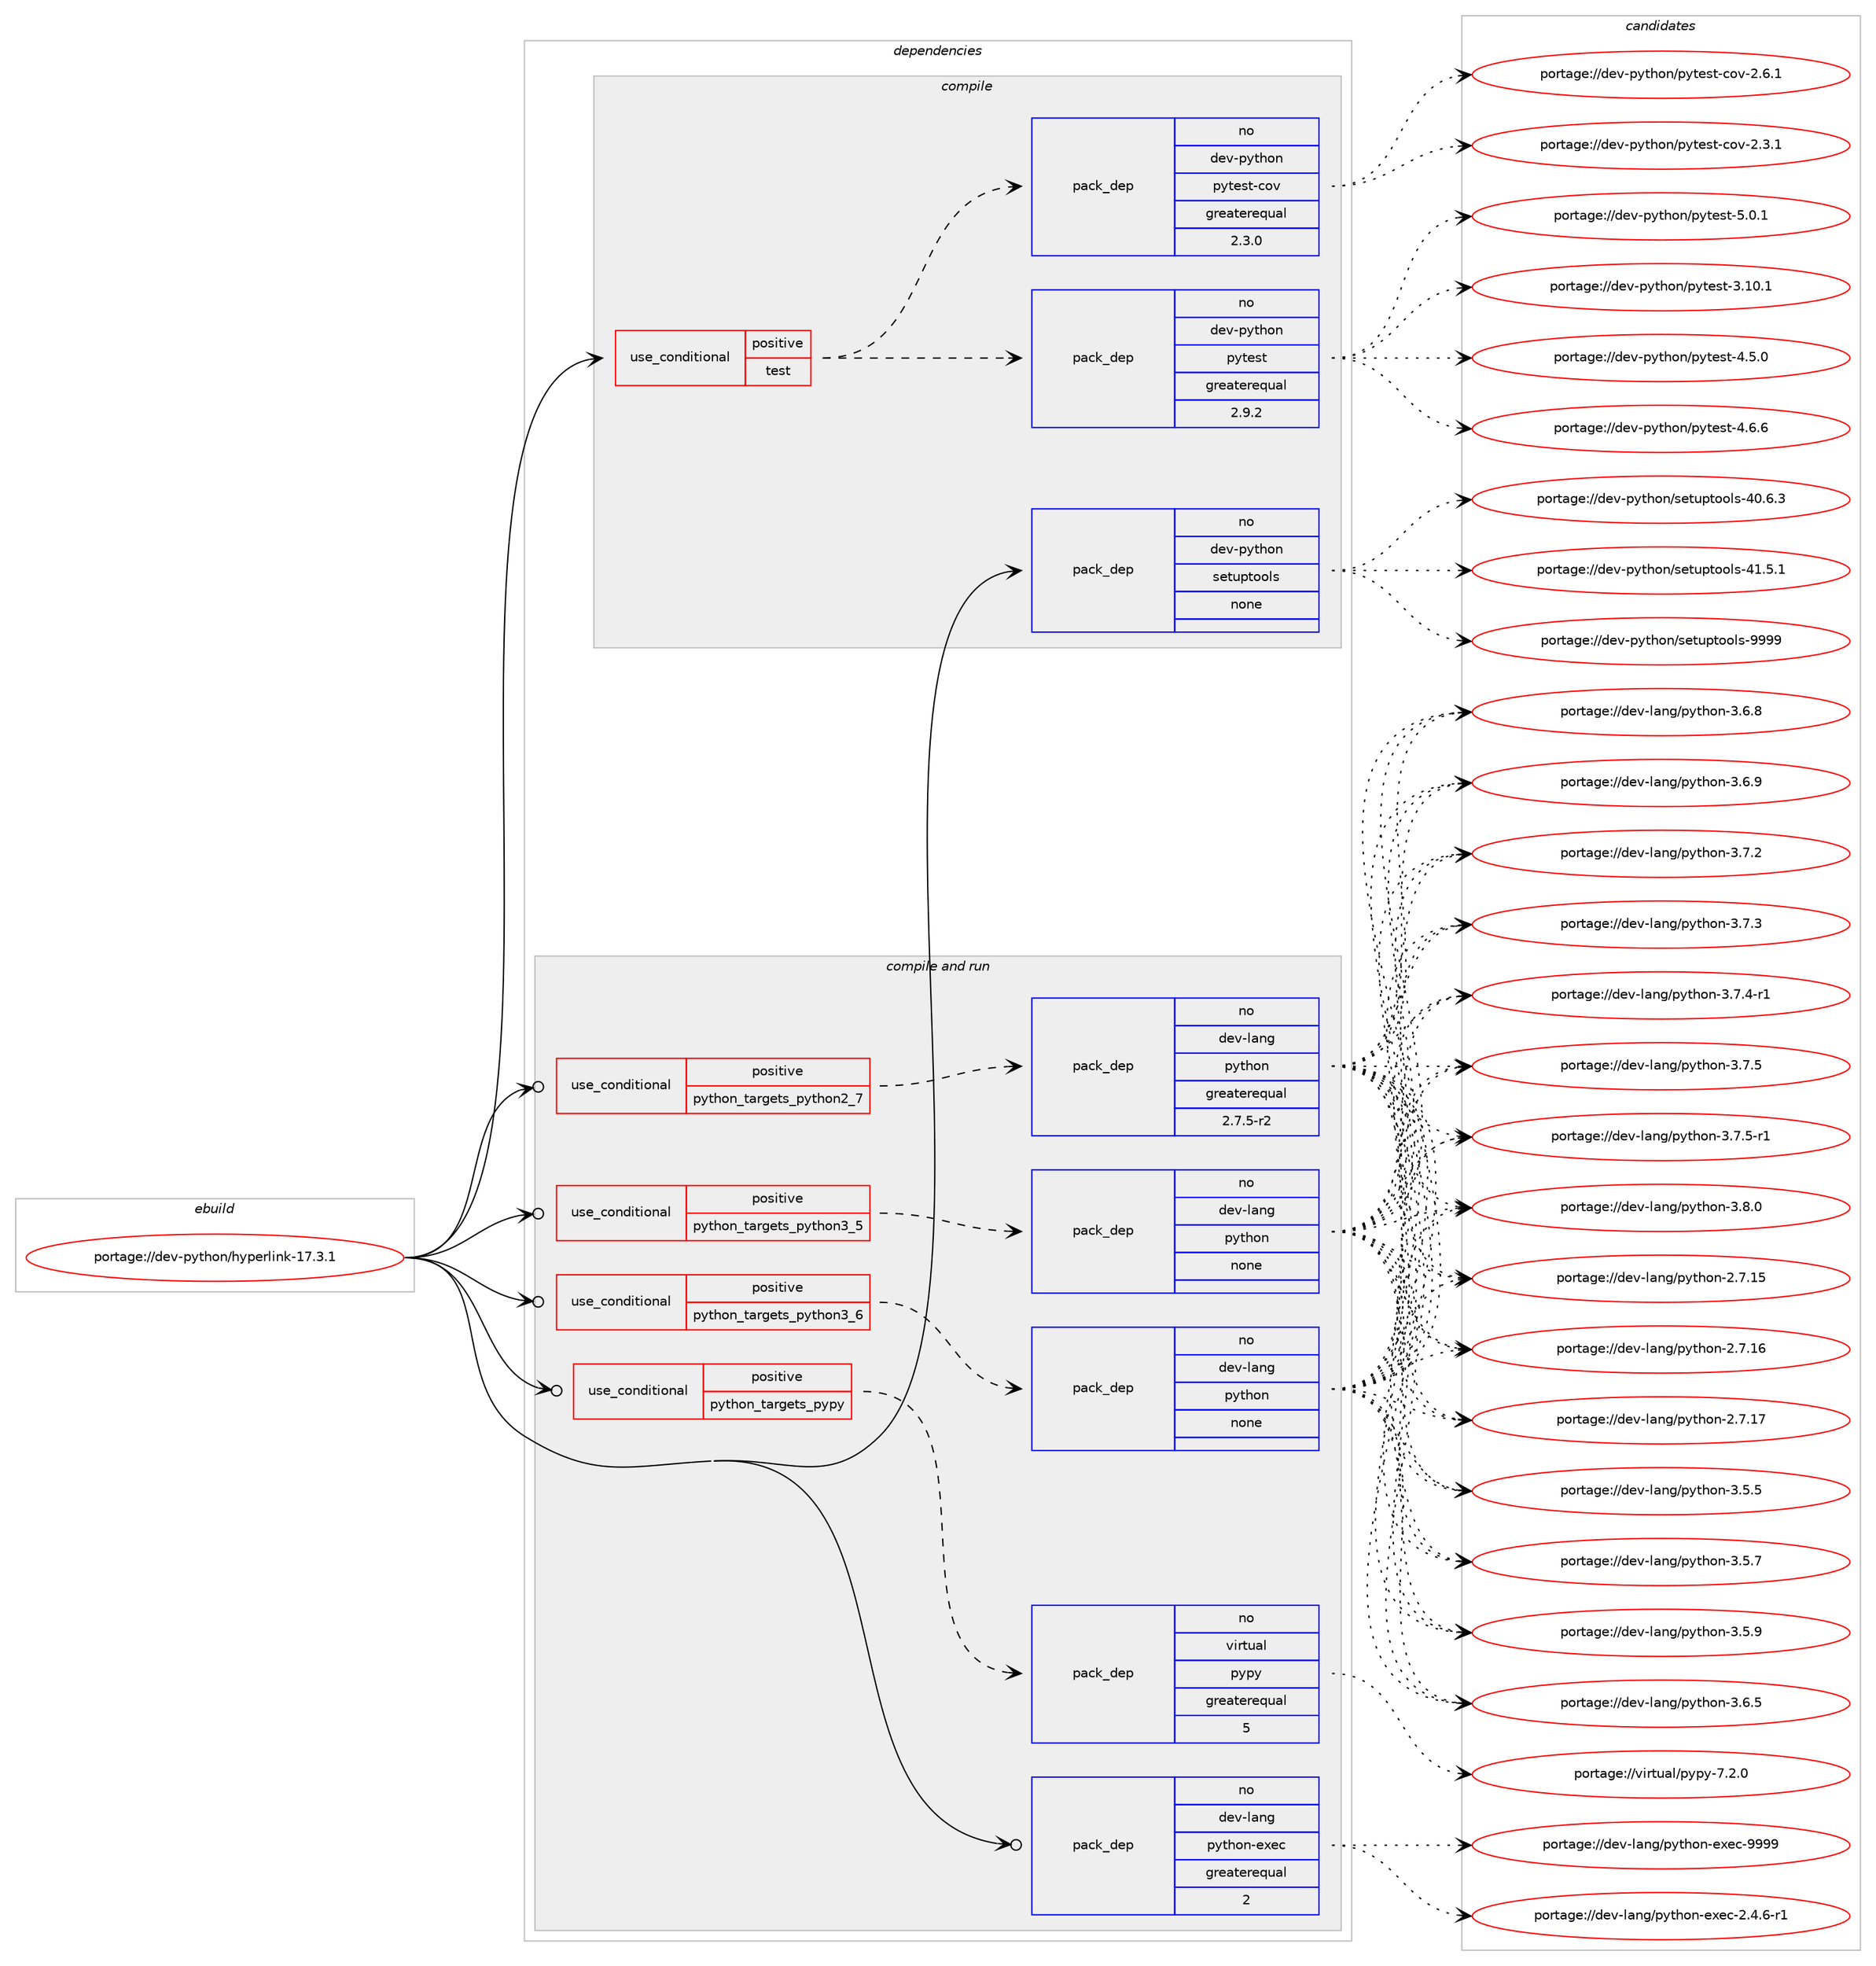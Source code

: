 digraph prolog {

# *************
# Graph options
# *************

newrank=true;
concentrate=true;
compound=true;
graph [rankdir=LR,fontname=Helvetica,fontsize=10,ranksep=1.5];#, ranksep=2.5, nodesep=0.2];
edge  [arrowhead=vee];
node  [fontname=Helvetica,fontsize=10];

# **********
# The ebuild
# **********

subgraph cluster_leftcol {
color=gray;
rank=same;
label=<<i>ebuild</i>>;
id [label="portage://dev-python/hyperlink-17.3.1", color=red, width=4, href="../dev-python/hyperlink-17.3.1.svg"];
}

# ****************
# The dependencies
# ****************

subgraph cluster_midcol {
color=gray;
label=<<i>dependencies</i>>;
subgraph cluster_compile {
fillcolor="#eeeeee";
style=filled;
label=<<i>compile</i>>;
subgraph cond29903 {
dependency143744 [label=<<TABLE BORDER="0" CELLBORDER="1" CELLSPACING="0" CELLPADDING="4"><TR><TD ROWSPAN="3" CELLPADDING="10">use_conditional</TD></TR><TR><TD>positive</TD></TR><TR><TD>test</TD></TR></TABLE>>, shape=none, color=red];
subgraph pack110521 {
dependency143745 [label=<<TABLE BORDER="0" CELLBORDER="1" CELLSPACING="0" CELLPADDING="4" WIDTH="220"><TR><TD ROWSPAN="6" CELLPADDING="30">pack_dep</TD></TR><TR><TD WIDTH="110">no</TD></TR><TR><TD>dev-python</TD></TR><TR><TD>pytest</TD></TR><TR><TD>greaterequal</TD></TR><TR><TD>2.9.2</TD></TR></TABLE>>, shape=none, color=blue];
}
dependency143744:e -> dependency143745:w [weight=20,style="dashed",arrowhead="vee"];
subgraph pack110522 {
dependency143746 [label=<<TABLE BORDER="0" CELLBORDER="1" CELLSPACING="0" CELLPADDING="4" WIDTH="220"><TR><TD ROWSPAN="6" CELLPADDING="30">pack_dep</TD></TR><TR><TD WIDTH="110">no</TD></TR><TR><TD>dev-python</TD></TR><TR><TD>pytest-cov</TD></TR><TR><TD>greaterequal</TD></TR><TR><TD>2.3.0</TD></TR></TABLE>>, shape=none, color=blue];
}
dependency143744:e -> dependency143746:w [weight=20,style="dashed",arrowhead="vee"];
}
id:e -> dependency143744:w [weight=20,style="solid",arrowhead="vee"];
subgraph pack110523 {
dependency143747 [label=<<TABLE BORDER="0" CELLBORDER="1" CELLSPACING="0" CELLPADDING="4" WIDTH="220"><TR><TD ROWSPAN="6" CELLPADDING="30">pack_dep</TD></TR><TR><TD WIDTH="110">no</TD></TR><TR><TD>dev-python</TD></TR><TR><TD>setuptools</TD></TR><TR><TD>none</TD></TR><TR><TD></TD></TR></TABLE>>, shape=none, color=blue];
}
id:e -> dependency143747:w [weight=20,style="solid",arrowhead="vee"];
}
subgraph cluster_compileandrun {
fillcolor="#eeeeee";
style=filled;
label=<<i>compile and run</i>>;
subgraph cond29904 {
dependency143748 [label=<<TABLE BORDER="0" CELLBORDER="1" CELLSPACING="0" CELLPADDING="4"><TR><TD ROWSPAN="3" CELLPADDING="10">use_conditional</TD></TR><TR><TD>positive</TD></TR><TR><TD>python_targets_pypy</TD></TR></TABLE>>, shape=none, color=red];
subgraph pack110524 {
dependency143749 [label=<<TABLE BORDER="0" CELLBORDER="1" CELLSPACING="0" CELLPADDING="4" WIDTH="220"><TR><TD ROWSPAN="6" CELLPADDING="30">pack_dep</TD></TR><TR><TD WIDTH="110">no</TD></TR><TR><TD>virtual</TD></TR><TR><TD>pypy</TD></TR><TR><TD>greaterequal</TD></TR><TR><TD>5</TD></TR></TABLE>>, shape=none, color=blue];
}
dependency143748:e -> dependency143749:w [weight=20,style="dashed",arrowhead="vee"];
}
id:e -> dependency143748:w [weight=20,style="solid",arrowhead="odotvee"];
subgraph cond29905 {
dependency143750 [label=<<TABLE BORDER="0" CELLBORDER="1" CELLSPACING="0" CELLPADDING="4"><TR><TD ROWSPAN="3" CELLPADDING="10">use_conditional</TD></TR><TR><TD>positive</TD></TR><TR><TD>python_targets_python2_7</TD></TR></TABLE>>, shape=none, color=red];
subgraph pack110525 {
dependency143751 [label=<<TABLE BORDER="0" CELLBORDER="1" CELLSPACING="0" CELLPADDING="4" WIDTH="220"><TR><TD ROWSPAN="6" CELLPADDING="30">pack_dep</TD></TR><TR><TD WIDTH="110">no</TD></TR><TR><TD>dev-lang</TD></TR><TR><TD>python</TD></TR><TR><TD>greaterequal</TD></TR><TR><TD>2.7.5-r2</TD></TR></TABLE>>, shape=none, color=blue];
}
dependency143750:e -> dependency143751:w [weight=20,style="dashed",arrowhead="vee"];
}
id:e -> dependency143750:w [weight=20,style="solid",arrowhead="odotvee"];
subgraph cond29906 {
dependency143752 [label=<<TABLE BORDER="0" CELLBORDER="1" CELLSPACING="0" CELLPADDING="4"><TR><TD ROWSPAN="3" CELLPADDING="10">use_conditional</TD></TR><TR><TD>positive</TD></TR><TR><TD>python_targets_python3_5</TD></TR></TABLE>>, shape=none, color=red];
subgraph pack110526 {
dependency143753 [label=<<TABLE BORDER="0" CELLBORDER="1" CELLSPACING="0" CELLPADDING="4" WIDTH="220"><TR><TD ROWSPAN="6" CELLPADDING="30">pack_dep</TD></TR><TR><TD WIDTH="110">no</TD></TR><TR><TD>dev-lang</TD></TR><TR><TD>python</TD></TR><TR><TD>none</TD></TR><TR><TD></TD></TR></TABLE>>, shape=none, color=blue];
}
dependency143752:e -> dependency143753:w [weight=20,style="dashed",arrowhead="vee"];
}
id:e -> dependency143752:w [weight=20,style="solid",arrowhead="odotvee"];
subgraph cond29907 {
dependency143754 [label=<<TABLE BORDER="0" CELLBORDER="1" CELLSPACING="0" CELLPADDING="4"><TR><TD ROWSPAN="3" CELLPADDING="10">use_conditional</TD></TR><TR><TD>positive</TD></TR><TR><TD>python_targets_python3_6</TD></TR></TABLE>>, shape=none, color=red];
subgraph pack110527 {
dependency143755 [label=<<TABLE BORDER="0" CELLBORDER="1" CELLSPACING="0" CELLPADDING="4" WIDTH="220"><TR><TD ROWSPAN="6" CELLPADDING="30">pack_dep</TD></TR><TR><TD WIDTH="110">no</TD></TR><TR><TD>dev-lang</TD></TR><TR><TD>python</TD></TR><TR><TD>none</TD></TR><TR><TD></TD></TR></TABLE>>, shape=none, color=blue];
}
dependency143754:e -> dependency143755:w [weight=20,style="dashed",arrowhead="vee"];
}
id:e -> dependency143754:w [weight=20,style="solid",arrowhead="odotvee"];
subgraph pack110528 {
dependency143756 [label=<<TABLE BORDER="0" CELLBORDER="1" CELLSPACING="0" CELLPADDING="4" WIDTH="220"><TR><TD ROWSPAN="6" CELLPADDING="30">pack_dep</TD></TR><TR><TD WIDTH="110">no</TD></TR><TR><TD>dev-lang</TD></TR><TR><TD>python-exec</TD></TR><TR><TD>greaterequal</TD></TR><TR><TD>2</TD></TR></TABLE>>, shape=none, color=blue];
}
id:e -> dependency143756:w [weight=20,style="solid",arrowhead="odotvee"];
}
subgraph cluster_run {
fillcolor="#eeeeee";
style=filled;
label=<<i>run</i>>;
}
}

# **************
# The candidates
# **************

subgraph cluster_choices {
rank=same;
color=gray;
label=<<i>candidates</i>>;

subgraph choice110521 {
color=black;
nodesep=1;
choiceportage100101118451121211161041111104711212111610111511645514649484649 [label="portage://dev-python/pytest-3.10.1", color=red, width=4,href="../dev-python/pytest-3.10.1.svg"];
choiceportage1001011184511212111610411111047112121116101115116455246534648 [label="portage://dev-python/pytest-4.5.0", color=red, width=4,href="../dev-python/pytest-4.5.0.svg"];
choiceportage1001011184511212111610411111047112121116101115116455246544654 [label="portage://dev-python/pytest-4.6.6", color=red, width=4,href="../dev-python/pytest-4.6.6.svg"];
choiceportage1001011184511212111610411111047112121116101115116455346484649 [label="portage://dev-python/pytest-5.0.1", color=red, width=4,href="../dev-python/pytest-5.0.1.svg"];
dependency143745:e -> choiceportage100101118451121211161041111104711212111610111511645514649484649:w [style=dotted,weight="100"];
dependency143745:e -> choiceportage1001011184511212111610411111047112121116101115116455246534648:w [style=dotted,weight="100"];
dependency143745:e -> choiceportage1001011184511212111610411111047112121116101115116455246544654:w [style=dotted,weight="100"];
dependency143745:e -> choiceportage1001011184511212111610411111047112121116101115116455346484649:w [style=dotted,weight="100"];
}
subgraph choice110522 {
color=black;
nodesep=1;
choiceportage10010111845112121116104111110471121211161011151164599111118455046514649 [label="portage://dev-python/pytest-cov-2.3.1", color=red, width=4,href="../dev-python/pytest-cov-2.3.1.svg"];
choiceportage10010111845112121116104111110471121211161011151164599111118455046544649 [label="portage://dev-python/pytest-cov-2.6.1", color=red, width=4,href="../dev-python/pytest-cov-2.6.1.svg"];
dependency143746:e -> choiceportage10010111845112121116104111110471121211161011151164599111118455046514649:w [style=dotted,weight="100"];
dependency143746:e -> choiceportage10010111845112121116104111110471121211161011151164599111118455046544649:w [style=dotted,weight="100"];
}
subgraph choice110523 {
color=black;
nodesep=1;
choiceportage100101118451121211161041111104711510111611711211611111110811545524846544651 [label="portage://dev-python/setuptools-40.6.3", color=red, width=4,href="../dev-python/setuptools-40.6.3.svg"];
choiceportage100101118451121211161041111104711510111611711211611111110811545524946534649 [label="portage://dev-python/setuptools-41.5.1", color=red, width=4,href="../dev-python/setuptools-41.5.1.svg"];
choiceportage10010111845112121116104111110471151011161171121161111111081154557575757 [label="portage://dev-python/setuptools-9999", color=red, width=4,href="../dev-python/setuptools-9999.svg"];
dependency143747:e -> choiceportage100101118451121211161041111104711510111611711211611111110811545524846544651:w [style=dotted,weight="100"];
dependency143747:e -> choiceportage100101118451121211161041111104711510111611711211611111110811545524946534649:w [style=dotted,weight="100"];
dependency143747:e -> choiceportage10010111845112121116104111110471151011161171121161111111081154557575757:w [style=dotted,weight="100"];
}
subgraph choice110524 {
color=black;
nodesep=1;
choiceportage1181051141161179710847112121112121455546504648 [label="portage://virtual/pypy-7.2.0", color=red, width=4,href="../virtual/pypy-7.2.0.svg"];
dependency143749:e -> choiceportage1181051141161179710847112121112121455546504648:w [style=dotted,weight="100"];
}
subgraph choice110525 {
color=black;
nodesep=1;
choiceportage10010111845108971101034711212111610411111045504655464953 [label="portage://dev-lang/python-2.7.15", color=red, width=4,href="../dev-lang/python-2.7.15.svg"];
choiceportage10010111845108971101034711212111610411111045504655464954 [label="portage://dev-lang/python-2.7.16", color=red, width=4,href="../dev-lang/python-2.7.16.svg"];
choiceportage10010111845108971101034711212111610411111045504655464955 [label="portage://dev-lang/python-2.7.17", color=red, width=4,href="../dev-lang/python-2.7.17.svg"];
choiceportage100101118451089711010347112121116104111110455146534653 [label="portage://dev-lang/python-3.5.5", color=red, width=4,href="../dev-lang/python-3.5.5.svg"];
choiceportage100101118451089711010347112121116104111110455146534655 [label="portage://dev-lang/python-3.5.7", color=red, width=4,href="../dev-lang/python-3.5.7.svg"];
choiceportage100101118451089711010347112121116104111110455146534657 [label="portage://dev-lang/python-3.5.9", color=red, width=4,href="../dev-lang/python-3.5.9.svg"];
choiceportage100101118451089711010347112121116104111110455146544653 [label="portage://dev-lang/python-3.6.5", color=red, width=4,href="../dev-lang/python-3.6.5.svg"];
choiceportage100101118451089711010347112121116104111110455146544656 [label="portage://dev-lang/python-3.6.8", color=red, width=4,href="../dev-lang/python-3.6.8.svg"];
choiceportage100101118451089711010347112121116104111110455146544657 [label="portage://dev-lang/python-3.6.9", color=red, width=4,href="../dev-lang/python-3.6.9.svg"];
choiceportage100101118451089711010347112121116104111110455146554650 [label="portage://dev-lang/python-3.7.2", color=red, width=4,href="../dev-lang/python-3.7.2.svg"];
choiceportage100101118451089711010347112121116104111110455146554651 [label="portage://dev-lang/python-3.7.3", color=red, width=4,href="../dev-lang/python-3.7.3.svg"];
choiceportage1001011184510897110103471121211161041111104551465546524511449 [label="portage://dev-lang/python-3.7.4-r1", color=red, width=4,href="../dev-lang/python-3.7.4-r1.svg"];
choiceportage100101118451089711010347112121116104111110455146554653 [label="portage://dev-lang/python-3.7.5", color=red, width=4,href="../dev-lang/python-3.7.5.svg"];
choiceportage1001011184510897110103471121211161041111104551465546534511449 [label="portage://dev-lang/python-3.7.5-r1", color=red, width=4,href="../dev-lang/python-3.7.5-r1.svg"];
choiceportage100101118451089711010347112121116104111110455146564648 [label="portage://dev-lang/python-3.8.0", color=red, width=4,href="../dev-lang/python-3.8.0.svg"];
dependency143751:e -> choiceportage10010111845108971101034711212111610411111045504655464953:w [style=dotted,weight="100"];
dependency143751:e -> choiceportage10010111845108971101034711212111610411111045504655464954:w [style=dotted,weight="100"];
dependency143751:e -> choiceportage10010111845108971101034711212111610411111045504655464955:w [style=dotted,weight="100"];
dependency143751:e -> choiceportage100101118451089711010347112121116104111110455146534653:w [style=dotted,weight="100"];
dependency143751:e -> choiceportage100101118451089711010347112121116104111110455146534655:w [style=dotted,weight="100"];
dependency143751:e -> choiceportage100101118451089711010347112121116104111110455146534657:w [style=dotted,weight="100"];
dependency143751:e -> choiceportage100101118451089711010347112121116104111110455146544653:w [style=dotted,weight="100"];
dependency143751:e -> choiceportage100101118451089711010347112121116104111110455146544656:w [style=dotted,weight="100"];
dependency143751:e -> choiceportage100101118451089711010347112121116104111110455146544657:w [style=dotted,weight="100"];
dependency143751:e -> choiceportage100101118451089711010347112121116104111110455146554650:w [style=dotted,weight="100"];
dependency143751:e -> choiceportage100101118451089711010347112121116104111110455146554651:w [style=dotted,weight="100"];
dependency143751:e -> choiceportage1001011184510897110103471121211161041111104551465546524511449:w [style=dotted,weight="100"];
dependency143751:e -> choiceportage100101118451089711010347112121116104111110455146554653:w [style=dotted,weight="100"];
dependency143751:e -> choiceportage1001011184510897110103471121211161041111104551465546534511449:w [style=dotted,weight="100"];
dependency143751:e -> choiceportage100101118451089711010347112121116104111110455146564648:w [style=dotted,weight="100"];
}
subgraph choice110526 {
color=black;
nodesep=1;
choiceportage10010111845108971101034711212111610411111045504655464953 [label="portage://dev-lang/python-2.7.15", color=red, width=4,href="../dev-lang/python-2.7.15.svg"];
choiceportage10010111845108971101034711212111610411111045504655464954 [label="portage://dev-lang/python-2.7.16", color=red, width=4,href="../dev-lang/python-2.7.16.svg"];
choiceportage10010111845108971101034711212111610411111045504655464955 [label="portage://dev-lang/python-2.7.17", color=red, width=4,href="../dev-lang/python-2.7.17.svg"];
choiceportage100101118451089711010347112121116104111110455146534653 [label="portage://dev-lang/python-3.5.5", color=red, width=4,href="../dev-lang/python-3.5.5.svg"];
choiceportage100101118451089711010347112121116104111110455146534655 [label="portage://dev-lang/python-3.5.7", color=red, width=4,href="../dev-lang/python-3.5.7.svg"];
choiceportage100101118451089711010347112121116104111110455146534657 [label="portage://dev-lang/python-3.5.9", color=red, width=4,href="../dev-lang/python-3.5.9.svg"];
choiceportage100101118451089711010347112121116104111110455146544653 [label="portage://dev-lang/python-3.6.5", color=red, width=4,href="../dev-lang/python-3.6.5.svg"];
choiceportage100101118451089711010347112121116104111110455146544656 [label="portage://dev-lang/python-3.6.8", color=red, width=4,href="../dev-lang/python-3.6.8.svg"];
choiceportage100101118451089711010347112121116104111110455146544657 [label="portage://dev-lang/python-3.6.9", color=red, width=4,href="../dev-lang/python-3.6.9.svg"];
choiceportage100101118451089711010347112121116104111110455146554650 [label="portage://dev-lang/python-3.7.2", color=red, width=4,href="../dev-lang/python-3.7.2.svg"];
choiceportage100101118451089711010347112121116104111110455146554651 [label="portage://dev-lang/python-3.7.3", color=red, width=4,href="../dev-lang/python-3.7.3.svg"];
choiceportage1001011184510897110103471121211161041111104551465546524511449 [label="portage://dev-lang/python-3.7.4-r1", color=red, width=4,href="../dev-lang/python-3.7.4-r1.svg"];
choiceportage100101118451089711010347112121116104111110455146554653 [label="portage://dev-lang/python-3.7.5", color=red, width=4,href="../dev-lang/python-3.7.5.svg"];
choiceportage1001011184510897110103471121211161041111104551465546534511449 [label="portage://dev-lang/python-3.7.5-r1", color=red, width=4,href="../dev-lang/python-3.7.5-r1.svg"];
choiceportage100101118451089711010347112121116104111110455146564648 [label="portage://dev-lang/python-3.8.0", color=red, width=4,href="../dev-lang/python-3.8.0.svg"];
dependency143753:e -> choiceportage10010111845108971101034711212111610411111045504655464953:w [style=dotted,weight="100"];
dependency143753:e -> choiceportage10010111845108971101034711212111610411111045504655464954:w [style=dotted,weight="100"];
dependency143753:e -> choiceportage10010111845108971101034711212111610411111045504655464955:w [style=dotted,weight="100"];
dependency143753:e -> choiceportage100101118451089711010347112121116104111110455146534653:w [style=dotted,weight="100"];
dependency143753:e -> choiceportage100101118451089711010347112121116104111110455146534655:w [style=dotted,weight="100"];
dependency143753:e -> choiceportage100101118451089711010347112121116104111110455146534657:w [style=dotted,weight="100"];
dependency143753:e -> choiceportage100101118451089711010347112121116104111110455146544653:w [style=dotted,weight="100"];
dependency143753:e -> choiceportage100101118451089711010347112121116104111110455146544656:w [style=dotted,weight="100"];
dependency143753:e -> choiceportage100101118451089711010347112121116104111110455146544657:w [style=dotted,weight="100"];
dependency143753:e -> choiceportage100101118451089711010347112121116104111110455146554650:w [style=dotted,weight="100"];
dependency143753:e -> choiceportage100101118451089711010347112121116104111110455146554651:w [style=dotted,weight="100"];
dependency143753:e -> choiceportage1001011184510897110103471121211161041111104551465546524511449:w [style=dotted,weight="100"];
dependency143753:e -> choiceportage100101118451089711010347112121116104111110455146554653:w [style=dotted,weight="100"];
dependency143753:e -> choiceportage1001011184510897110103471121211161041111104551465546534511449:w [style=dotted,weight="100"];
dependency143753:e -> choiceportage100101118451089711010347112121116104111110455146564648:w [style=dotted,weight="100"];
}
subgraph choice110527 {
color=black;
nodesep=1;
choiceportage10010111845108971101034711212111610411111045504655464953 [label="portage://dev-lang/python-2.7.15", color=red, width=4,href="../dev-lang/python-2.7.15.svg"];
choiceportage10010111845108971101034711212111610411111045504655464954 [label="portage://dev-lang/python-2.7.16", color=red, width=4,href="../dev-lang/python-2.7.16.svg"];
choiceportage10010111845108971101034711212111610411111045504655464955 [label="portage://dev-lang/python-2.7.17", color=red, width=4,href="../dev-lang/python-2.7.17.svg"];
choiceportage100101118451089711010347112121116104111110455146534653 [label="portage://dev-lang/python-3.5.5", color=red, width=4,href="../dev-lang/python-3.5.5.svg"];
choiceportage100101118451089711010347112121116104111110455146534655 [label="portage://dev-lang/python-3.5.7", color=red, width=4,href="../dev-lang/python-3.5.7.svg"];
choiceportage100101118451089711010347112121116104111110455146534657 [label="portage://dev-lang/python-3.5.9", color=red, width=4,href="../dev-lang/python-3.5.9.svg"];
choiceportage100101118451089711010347112121116104111110455146544653 [label="portage://dev-lang/python-3.6.5", color=red, width=4,href="../dev-lang/python-3.6.5.svg"];
choiceportage100101118451089711010347112121116104111110455146544656 [label="portage://dev-lang/python-3.6.8", color=red, width=4,href="../dev-lang/python-3.6.8.svg"];
choiceportage100101118451089711010347112121116104111110455146544657 [label="portage://dev-lang/python-3.6.9", color=red, width=4,href="../dev-lang/python-3.6.9.svg"];
choiceportage100101118451089711010347112121116104111110455146554650 [label="portage://dev-lang/python-3.7.2", color=red, width=4,href="../dev-lang/python-3.7.2.svg"];
choiceportage100101118451089711010347112121116104111110455146554651 [label="portage://dev-lang/python-3.7.3", color=red, width=4,href="../dev-lang/python-3.7.3.svg"];
choiceportage1001011184510897110103471121211161041111104551465546524511449 [label="portage://dev-lang/python-3.7.4-r1", color=red, width=4,href="../dev-lang/python-3.7.4-r1.svg"];
choiceportage100101118451089711010347112121116104111110455146554653 [label="portage://dev-lang/python-3.7.5", color=red, width=4,href="../dev-lang/python-3.7.5.svg"];
choiceportage1001011184510897110103471121211161041111104551465546534511449 [label="portage://dev-lang/python-3.7.5-r1", color=red, width=4,href="../dev-lang/python-3.7.5-r1.svg"];
choiceportage100101118451089711010347112121116104111110455146564648 [label="portage://dev-lang/python-3.8.0", color=red, width=4,href="../dev-lang/python-3.8.0.svg"];
dependency143755:e -> choiceportage10010111845108971101034711212111610411111045504655464953:w [style=dotted,weight="100"];
dependency143755:e -> choiceportage10010111845108971101034711212111610411111045504655464954:w [style=dotted,weight="100"];
dependency143755:e -> choiceportage10010111845108971101034711212111610411111045504655464955:w [style=dotted,weight="100"];
dependency143755:e -> choiceportage100101118451089711010347112121116104111110455146534653:w [style=dotted,weight="100"];
dependency143755:e -> choiceportage100101118451089711010347112121116104111110455146534655:w [style=dotted,weight="100"];
dependency143755:e -> choiceportage100101118451089711010347112121116104111110455146534657:w [style=dotted,weight="100"];
dependency143755:e -> choiceportage100101118451089711010347112121116104111110455146544653:w [style=dotted,weight="100"];
dependency143755:e -> choiceportage100101118451089711010347112121116104111110455146544656:w [style=dotted,weight="100"];
dependency143755:e -> choiceportage100101118451089711010347112121116104111110455146544657:w [style=dotted,weight="100"];
dependency143755:e -> choiceportage100101118451089711010347112121116104111110455146554650:w [style=dotted,weight="100"];
dependency143755:e -> choiceportage100101118451089711010347112121116104111110455146554651:w [style=dotted,weight="100"];
dependency143755:e -> choiceportage1001011184510897110103471121211161041111104551465546524511449:w [style=dotted,weight="100"];
dependency143755:e -> choiceportage100101118451089711010347112121116104111110455146554653:w [style=dotted,weight="100"];
dependency143755:e -> choiceportage1001011184510897110103471121211161041111104551465546534511449:w [style=dotted,weight="100"];
dependency143755:e -> choiceportage100101118451089711010347112121116104111110455146564648:w [style=dotted,weight="100"];
}
subgraph choice110528 {
color=black;
nodesep=1;
choiceportage10010111845108971101034711212111610411111045101120101994550465246544511449 [label="portage://dev-lang/python-exec-2.4.6-r1", color=red, width=4,href="../dev-lang/python-exec-2.4.6-r1.svg"];
choiceportage10010111845108971101034711212111610411111045101120101994557575757 [label="portage://dev-lang/python-exec-9999", color=red, width=4,href="../dev-lang/python-exec-9999.svg"];
dependency143756:e -> choiceportage10010111845108971101034711212111610411111045101120101994550465246544511449:w [style=dotted,weight="100"];
dependency143756:e -> choiceportage10010111845108971101034711212111610411111045101120101994557575757:w [style=dotted,weight="100"];
}
}

}
